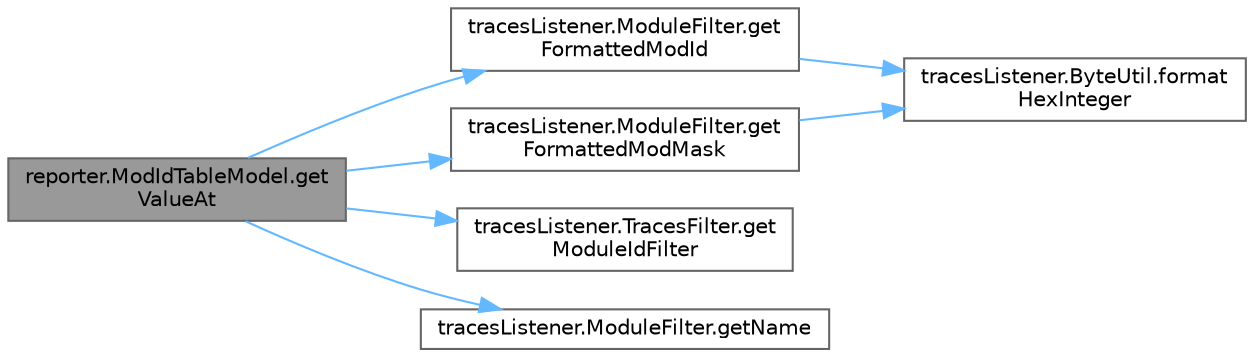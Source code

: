 digraph "reporter.ModIdTableModel.getValueAt"
{
 // LATEX_PDF_SIZE
  bgcolor="transparent";
  edge [fontname=Helvetica,fontsize=10,labelfontname=Helvetica,labelfontsize=10];
  node [fontname=Helvetica,fontsize=10,shape=box,height=0.2,width=0.4];
  rankdir="LR";
  Node1 [id="Node000001",label="reporter.ModIdTableModel.get\lValueAt",height=0.2,width=0.4,color="gray40", fillcolor="grey60", style="filled", fontcolor="black",tooltip=" "];
  Node1 -> Node2 [id="edge1_Node000001_Node000002",color="steelblue1",style="solid",tooltip=" "];
  Node2 [id="Node000002",label="tracesListener.ModuleFilter.get\lFormattedModId",height=0.2,width=0.4,color="grey40", fillcolor="white", style="filled",URL="$classtraces_listener_1_1_module_filter.html#a485110a53f08c7b7c82d379ce60ba191",tooltip=" "];
  Node2 -> Node3 [id="edge2_Node000002_Node000003",color="steelblue1",style="solid",tooltip=" "];
  Node3 [id="Node000003",label="tracesListener.ByteUtil.format\lHexInteger",height=0.2,width=0.4,color="grey40", fillcolor="white", style="filled",URL="$classtraces_listener_1_1_byte_util.html#a82d516b5fbc7b49c3cf5ad55625e084e",tooltip=" "];
  Node1 -> Node4 [id="edge3_Node000001_Node000004",color="steelblue1",style="solid",tooltip=" "];
  Node4 [id="Node000004",label="tracesListener.ModuleFilter.get\lFormattedModMask",height=0.2,width=0.4,color="grey40", fillcolor="white", style="filled",URL="$classtraces_listener_1_1_module_filter.html#a616c5577e22bf9cdf4fb00fcd96b71e4",tooltip=" "];
  Node4 -> Node3 [id="edge4_Node000004_Node000003",color="steelblue1",style="solid",tooltip=" "];
  Node1 -> Node5 [id="edge5_Node000001_Node000005",color="steelblue1",style="solid",tooltip=" "];
  Node5 [id="Node000005",label="tracesListener.TracesFilter.get\lModuleIdFilter",height=0.2,width=0.4,color="grey40", fillcolor="white", style="filled",URL="$classtraces_listener_1_1_traces_filter.html#a8ec59768b27ef872aedf6f2f5b02bee6",tooltip=" "];
  Node1 -> Node6 [id="edge6_Node000001_Node000006",color="steelblue1",style="solid",tooltip=" "];
  Node6 [id="Node000006",label="tracesListener.ModuleFilter.getName",height=0.2,width=0.4,color="grey40", fillcolor="white", style="filled",URL="$classtraces_listener_1_1_module_filter.html#a27843988465bec218d462295602979cc",tooltip=" "];
}
